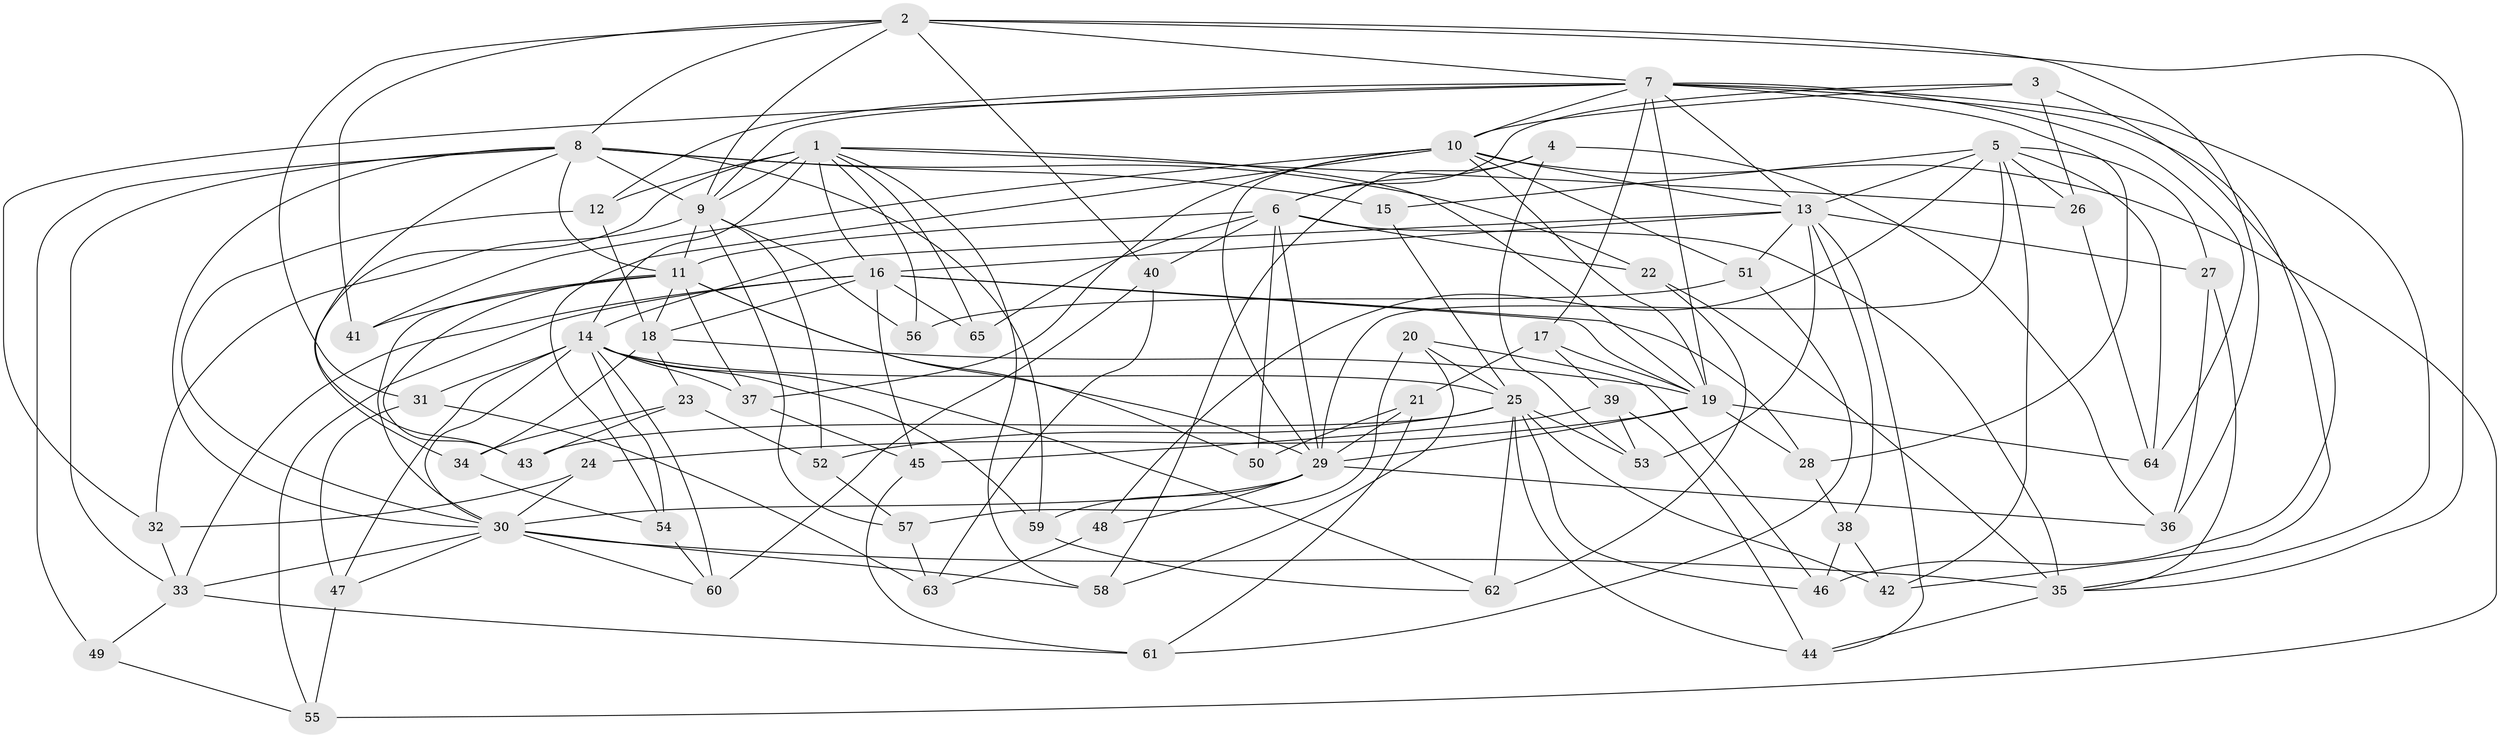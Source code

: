 // original degree distribution, {4: 1.0}
// Generated by graph-tools (version 1.1) at 2025/37/03/09/25 02:37:49]
// undirected, 65 vertices, 176 edges
graph export_dot {
graph [start="1"]
  node [color=gray90,style=filled];
  1;
  2;
  3;
  4;
  5;
  6;
  7;
  8;
  9;
  10;
  11;
  12;
  13;
  14;
  15;
  16;
  17;
  18;
  19;
  20;
  21;
  22;
  23;
  24;
  25;
  26;
  27;
  28;
  29;
  30;
  31;
  32;
  33;
  34;
  35;
  36;
  37;
  38;
  39;
  40;
  41;
  42;
  43;
  44;
  45;
  46;
  47;
  48;
  49;
  50;
  51;
  52;
  53;
  54;
  55;
  56;
  57;
  58;
  59;
  60;
  61;
  62;
  63;
  64;
  65;
  1 -- 9 [weight=1.0];
  1 -- 12 [weight=1.0];
  1 -- 14 [weight=2.0];
  1 -- 16 [weight=2.0];
  1 -- 19 [weight=1.0];
  1 -- 26 [weight=1.0];
  1 -- 34 [weight=1.0];
  1 -- 56 [weight=1.0];
  1 -- 58 [weight=1.0];
  1 -- 65 [weight=1.0];
  2 -- 7 [weight=1.0];
  2 -- 8 [weight=1.0];
  2 -- 9 [weight=1.0];
  2 -- 31 [weight=1.0];
  2 -- 35 [weight=1.0];
  2 -- 36 [weight=1.0];
  2 -- 40 [weight=1.0];
  2 -- 41 [weight=1.0];
  3 -- 6 [weight=1.0];
  3 -- 10 [weight=1.0];
  3 -- 26 [weight=1.0];
  3 -- 46 [weight=1.0];
  4 -- 6 [weight=1.0];
  4 -- 36 [weight=1.0];
  4 -- 53 [weight=1.0];
  4 -- 58 [weight=1.0];
  5 -- 13 [weight=2.0];
  5 -- 15 [weight=1.0];
  5 -- 26 [weight=1.0];
  5 -- 27 [weight=1.0];
  5 -- 29 [weight=2.0];
  5 -- 42 [weight=1.0];
  5 -- 48 [weight=1.0];
  5 -- 64 [weight=1.0];
  6 -- 11 [weight=2.0];
  6 -- 22 [weight=1.0];
  6 -- 29 [weight=1.0];
  6 -- 35 [weight=2.0];
  6 -- 40 [weight=1.0];
  6 -- 50 [weight=1.0];
  6 -- 65 [weight=2.0];
  7 -- 9 [weight=1.0];
  7 -- 10 [weight=1.0];
  7 -- 12 [weight=1.0];
  7 -- 13 [weight=1.0];
  7 -- 17 [weight=1.0];
  7 -- 19 [weight=1.0];
  7 -- 28 [weight=1.0];
  7 -- 32 [weight=1.0];
  7 -- 35 [weight=1.0];
  7 -- 42 [weight=1.0];
  7 -- 64 [weight=1.0];
  8 -- 9 [weight=1.0];
  8 -- 11 [weight=1.0];
  8 -- 15 [weight=2.0];
  8 -- 22 [weight=1.0];
  8 -- 30 [weight=1.0];
  8 -- 33 [weight=1.0];
  8 -- 43 [weight=1.0];
  8 -- 49 [weight=2.0];
  8 -- 59 [weight=1.0];
  9 -- 11 [weight=1.0];
  9 -- 32 [weight=1.0];
  9 -- 52 [weight=1.0];
  9 -- 56 [weight=2.0];
  9 -- 57 [weight=1.0];
  10 -- 13 [weight=2.0];
  10 -- 19 [weight=1.0];
  10 -- 29 [weight=1.0];
  10 -- 37 [weight=1.0];
  10 -- 41 [weight=2.0];
  10 -- 51 [weight=1.0];
  10 -- 54 [weight=1.0];
  10 -- 55 [weight=1.0];
  11 -- 18 [weight=1.0];
  11 -- 29 [weight=1.0];
  11 -- 30 [weight=1.0];
  11 -- 37 [weight=1.0];
  11 -- 41 [weight=1.0];
  11 -- 43 [weight=1.0];
  11 -- 50 [weight=2.0];
  12 -- 18 [weight=1.0];
  12 -- 30 [weight=1.0];
  13 -- 14 [weight=1.0];
  13 -- 16 [weight=1.0];
  13 -- 27 [weight=1.0];
  13 -- 38 [weight=1.0];
  13 -- 44 [weight=1.0];
  13 -- 51 [weight=1.0];
  13 -- 53 [weight=1.0];
  14 -- 25 [weight=1.0];
  14 -- 30 [weight=1.0];
  14 -- 31 [weight=1.0];
  14 -- 37 [weight=1.0];
  14 -- 47 [weight=1.0];
  14 -- 54 [weight=1.0];
  14 -- 59 [weight=1.0];
  14 -- 60 [weight=1.0];
  14 -- 62 [weight=1.0];
  15 -- 25 [weight=1.0];
  16 -- 18 [weight=1.0];
  16 -- 19 [weight=1.0];
  16 -- 28 [weight=1.0];
  16 -- 33 [weight=1.0];
  16 -- 45 [weight=1.0];
  16 -- 55 [weight=1.0];
  16 -- 65 [weight=1.0];
  17 -- 19 [weight=1.0];
  17 -- 21 [weight=1.0];
  17 -- 39 [weight=1.0];
  18 -- 19 [weight=3.0];
  18 -- 23 [weight=1.0];
  18 -- 34 [weight=1.0];
  19 -- 24 [weight=1.0];
  19 -- 28 [weight=1.0];
  19 -- 29 [weight=1.0];
  19 -- 64 [weight=1.0];
  20 -- 25 [weight=1.0];
  20 -- 46 [weight=1.0];
  20 -- 57 [weight=1.0];
  20 -- 58 [weight=1.0];
  21 -- 29 [weight=1.0];
  21 -- 50 [weight=1.0];
  21 -- 61 [weight=1.0];
  22 -- 35 [weight=1.0];
  22 -- 62 [weight=1.0];
  23 -- 34 [weight=1.0];
  23 -- 43 [weight=1.0];
  23 -- 52 [weight=1.0];
  24 -- 30 [weight=2.0];
  24 -- 32 [weight=1.0];
  25 -- 42 [weight=1.0];
  25 -- 43 [weight=1.0];
  25 -- 44 [weight=1.0];
  25 -- 46 [weight=1.0];
  25 -- 52 [weight=1.0];
  25 -- 53 [weight=1.0];
  25 -- 62 [weight=1.0];
  26 -- 64 [weight=1.0];
  27 -- 35 [weight=1.0];
  27 -- 36 [weight=1.0];
  28 -- 38 [weight=1.0];
  29 -- 30 [weight=1.0];
  29 -- 36 [weight=1.0];
  29 -- 48 [weight=2.0];
  29 -- 59 [weight=1.0];
  30 -- 33 [weight=1.0];
  30 -- 35 [weight=1.0];
  30 -- 47 [weight=1.0];
  30 -- 58 [weight=1.0];
  30 -- 60 [weight=1.0];
  31 -- 47 [weight=1.0];
  31 -- 63 [weight=1.0];
  32 -- 33 [weight=1.0];
  33 -- 49 [weight=1.0];
  33 -- 61 [weight=1.0];
  34 -- 54 [weight=1.0];
  35 -- 44 [weight=1.0];
  37 -- 45 [weight=1.0];
  38 -- 42 [weight=1.0];
  38 -- 46 [weight=1.0];
  39 -- 44 [weight=1.0];
  39 -- 45 [weight=1.0];
  39 -- 53 [weight=1.0];
  40 -- 60 [weight=1.0];
  40 -- 63 [weight=1.0];
  45 -- 61 [weight=1.0];
  47 -- 55 [weight=1.0];
  48 -- 63 [weight=1.0];
  49 -- 55 [weight=1.0];
  51 -- 56 [weight=1.0];
  51 -- 61 [weight=1.0];
  52 -- 57 [weight=1.0];
  54 -- 60 [weight=1.0];
  57 -- 63 [weight=1.0];
  59 -- 62 [weight=1.0];
}
